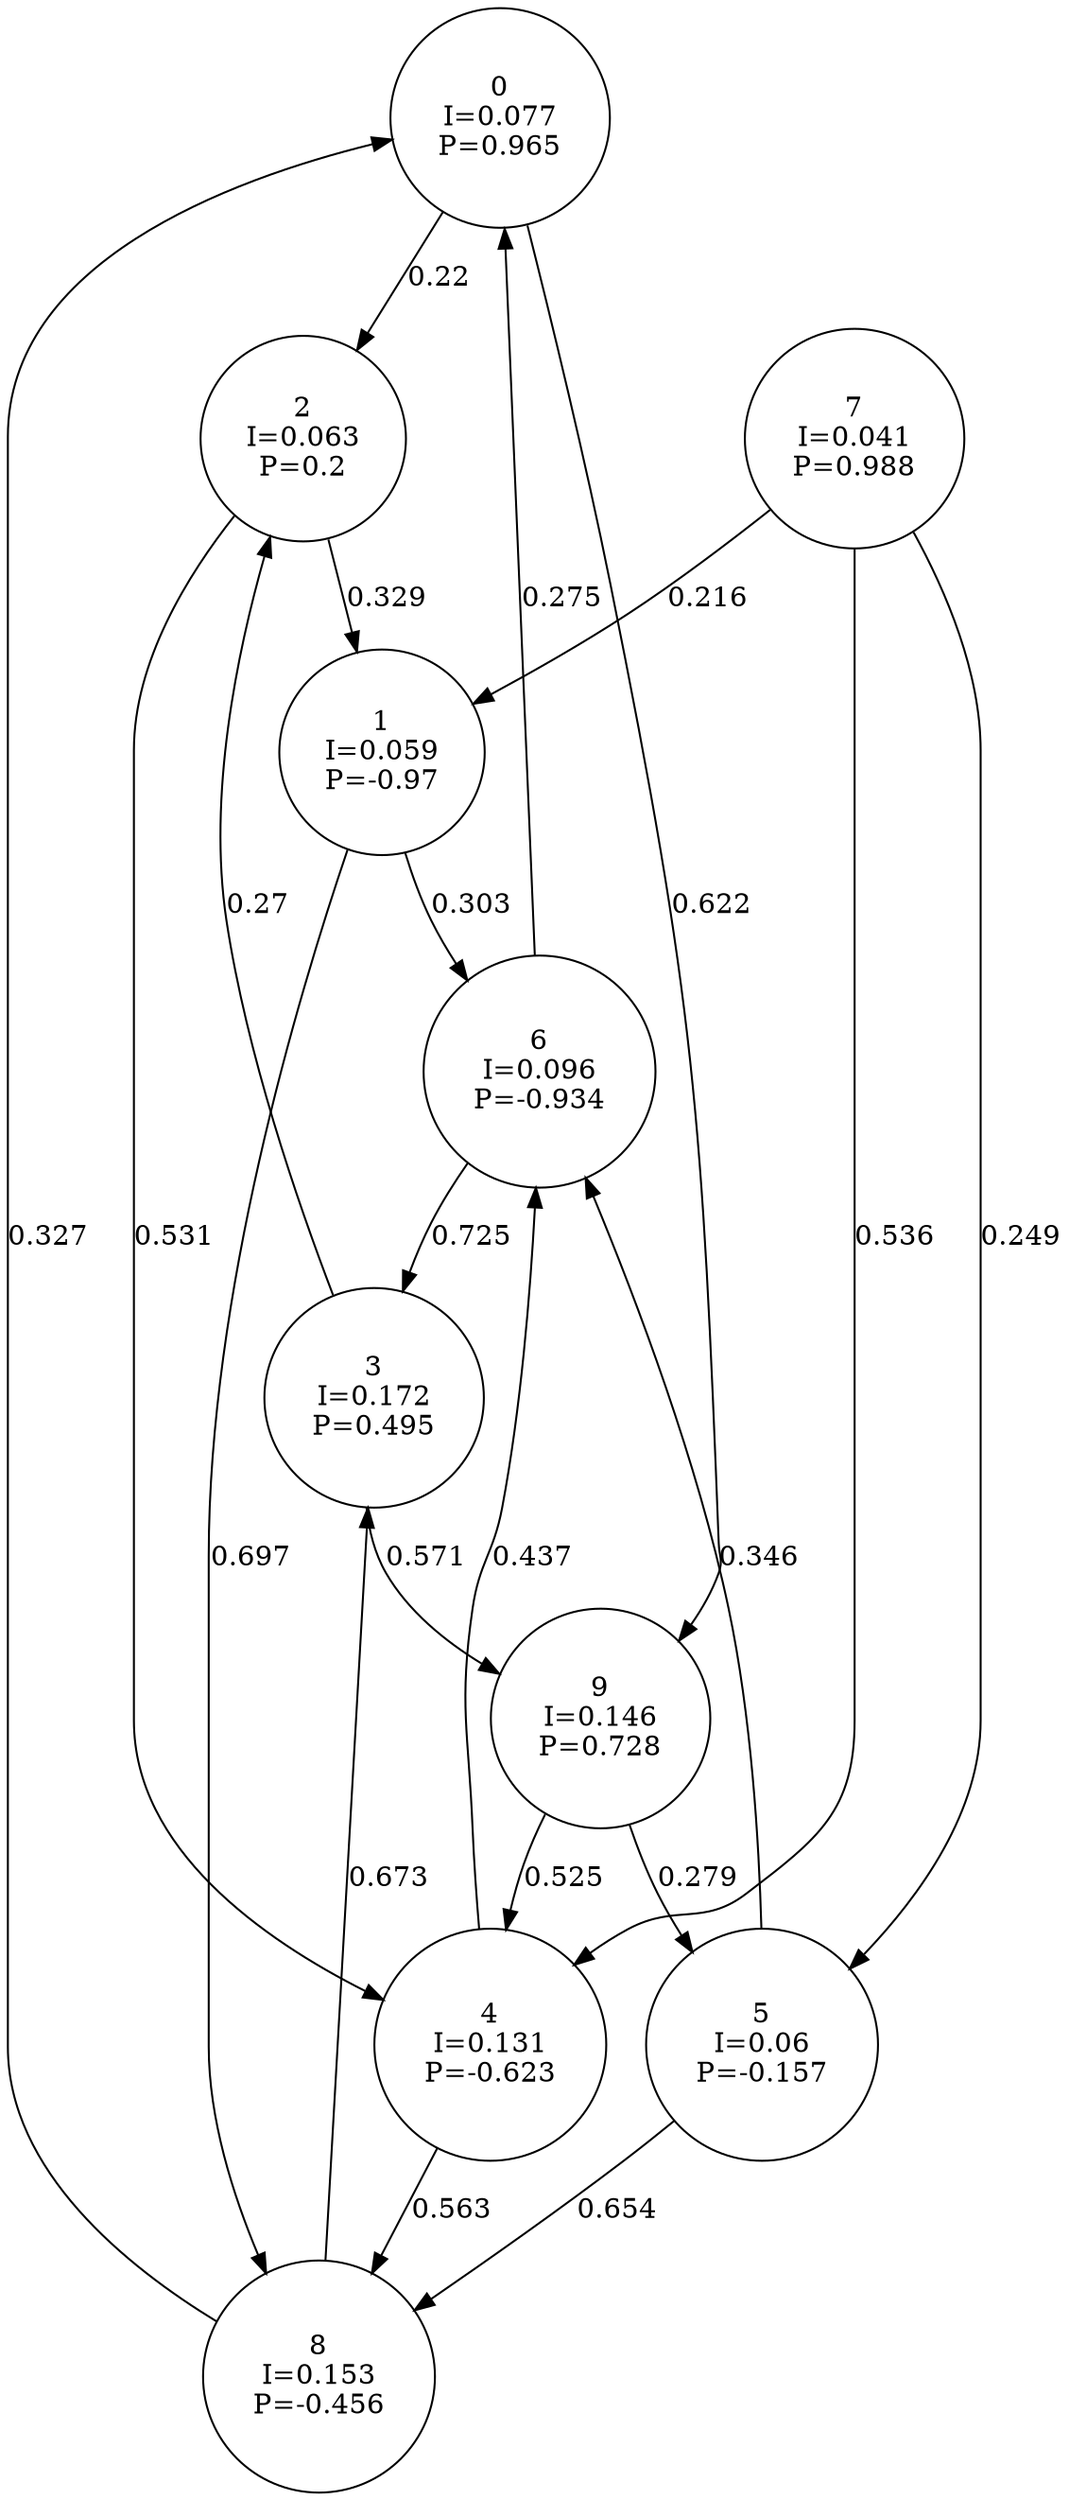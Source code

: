 digraph a {
0 [shape=circle, label="0\nI=0.077\nP=0.965"];
	0 -> 2 [label="0.22"];
	0 -> 9 [label="0.622"];
1 [shape=circle, label="1\nI=0.059\nP=-0.97"];
	1 -> 6 [label="0.303"];
	1 -> 8 [label="0.697"];
2 [shape=circle, label="2\nI=0.063\nP=0.2"];
	2 -> 1 [label="0.329"];
	2 -> 4 [label="0.531"];
3 [shape=circle, label="3\nI=0.172\nP=0.495"];
	3 -> 2 [label="0.27"];
	3 -> 9 [label="0.571"];
4 [shape=circle, label="4\nI=0.131\nP=-0.623"];
	4 -> 6 [label="0.437"];
	4 -> 8 [label="0.563"];
5 [shape=circle, label="5\nI=0.06\nP=-0.157"];
	5 -> 6 [label="0.346"];
	5 -> 8 [label="0.654"];
6 [shape=circle, label="6\nI=0.096\nP=-0.934"];
	6 -> 0 [label="0.275"];
	6 -> 3 [label="0.725"];
7 [shape=circle, label="7\nI=0.041\nP=0.988"];
	7 -> 1 [label="0.216"];
	7 -> 4 [label="0.536"];
	7 -> 5 [label="0.249"];
8 [shape=circle, label="8\nI=0.153\nP=-0.456"];
	8 -> 0 [label="0.327"];
	8 -> 3 [label="0.673"];
9 [shape=circle, label="9\nI=0.146\nP=0.728"];
	9 -> 4 [label="0.525"];
	9 -> 5 [label="0.279"];
}